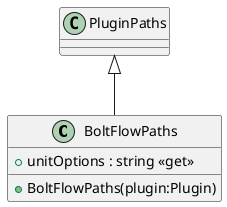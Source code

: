 @startuml
class BoltFlowPaths {
    + BoltFlowPaths(plugin:Plugin)
    + unitOptions : string <<get>>
}
PluginPaths <|-- BoltFlowPaths
@enduml
